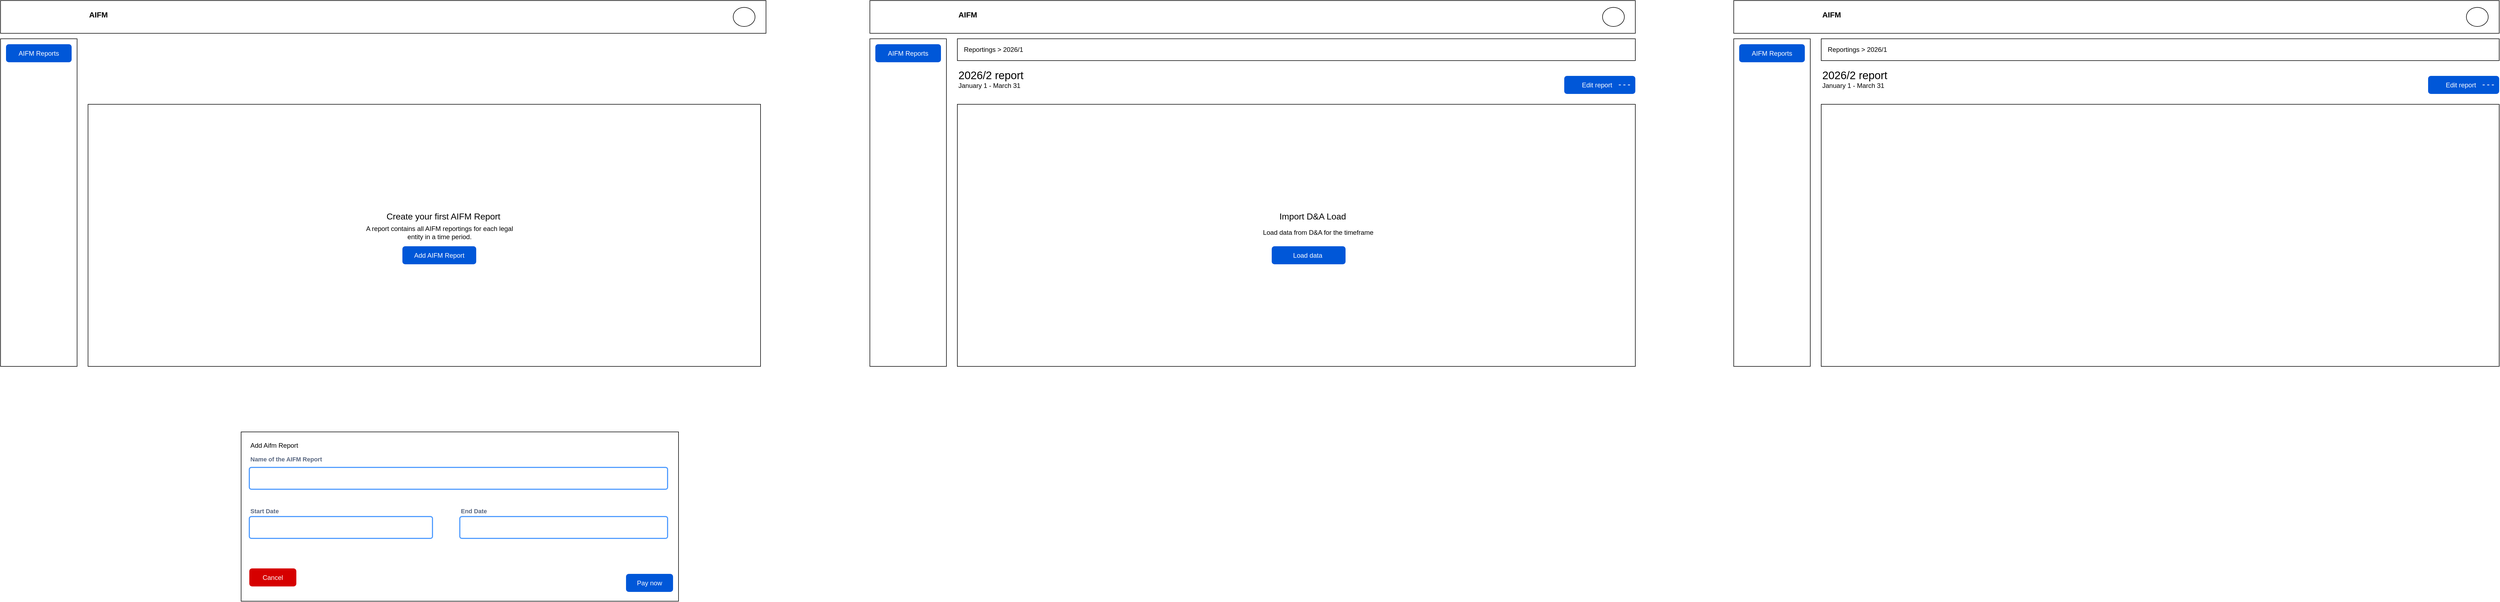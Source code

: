 <mxfile version="28.1.2">
  <diagram name="Page-1" id="4ARpTzNdhLFGgtW9GgOX">
    <mxGraphModel dx="1447" dy="1584" grid="1" gridSize="10" guides="1" tooltips="1" connect="1" arrows="1" fold="1" page="1" pageScale="1" pageWidth="850" pageHeight="1100" math="0" shadow="0">
      <root>
        <mxCell id="0" />
        <mxCell id="1" parent="0" />
        <mxCell id="5kFhr63On37pDTz6j-MV-1" value="" style="rounded=0;whiteSpace=wrap;html=1;" vertex="1" parent="1">
          <mxGeometry x="40" y="80" width="140" height="600" as="geometry" />
        </mxCell>
        <mxCell id="5kFhr63On37pDTz6j-MV-2" value="" style="rounded=0;whiteSpace=wrap;html=1;" vertex="1" parent="1">
          <mxGeometry x="40" y="10" width="1400" height="60" as="geometry" />
        </mxCell>
        <mxCell id="5kFhr63On37pDTz6j-MV-3" value="" style="ellipse;whiteSpace=wrap;html=1;" vertex="1" parent="1">
          <mxGeometry x="1380" y="22.5" width="40" height="35" as="geometry" />
        </mxCell>
        <mxCell id="5kFhr63On37pDTz6j-MV-4" value="&lt;span&gt;&lt;/span&gt;&lt;span&gt;&lt;/span&gt;&lt;span style=&quot;font-weight: bold; font-size: 14px; white-space: pre-wrap;&quot;&gt;AIFM&lt;/span&gt;" style="text;whiteSpace=wrap;html=1;" vertex="1" parent="1">
          <mxGeometry x="200" y="21" width="160" height="32.5" as="geometry" />
        </mxCell>
        <mxCell id="5kFhr63On37pDTz6j-MV-9" value="" style="shape=image;verticalLabelPosition=bottom;labelBackgroundColor=default;verticalAlign=top;aspect=fixed;imageAspect=0;image=https://www.goldingcapital.com/themes/master_theme/logo.svg;" vertex="1" parent="1">
          <mxGeometry x="56.43" y="30" width="103.57" height="14.5" as="geometry" />
        </mxCell>
        <mxCell id="5kFhr63On37pDTz6j-MV-10" value="AIFM Reports" style="rounded=1;fillColor=#0057D8;strokeColor=none;html=1;whiteSpace=wrap;fontColor=#ffffff;align=center;verticalAlign=middle;fontStyle=0;fontSize=12;sketch=0;" vertex="1" parent="1">
          <mxGeometry x="50" y="90" width="120" height="33" as="geometry" />
        </mxCell>
        <mxCell id="5kFhr63On37pDTz6j-MV-11" value="" style="rounded=0;whiteSpace=wrap;html=1;" vertex="1" parent="1">
          <mxGeometry x="200" y="200" width="1230" height="480" as="geometry" />
        </mxCell>
        <mxCell id="5kFhr63On37pDTz6j-MV-12" value="Add AIFM Report" style="rounded=1;fillColor=#0057D8;align=center;strokeColor=none;html=1;whiteSpace=wrap;fontColor=#ffffff;fontSize=12;sketch=0;" vertex="1" parent="1">
          <mxGeometry x="775" y="460" width="135" height="33" as="geometry" />
        </mxCell>
        <mxCell id="5kFhr63On37pDTz6j-MV-14" value="A report contains all AIFM reportings for each legal entity in a time period." style="text;html=1;align=center;verticalAlign=middle;whiteSpace=wrap;rounded=0;fillColor=none;fontSize=12;" vertex="1" parent="1">
          <mxGeometry x="702.5" y="420" width="280" height="30" as="geometry" />
        </mxCell>
        <mxCell id="5kFhr63On37pDTz6j-MV-15" value="Create your first AIFM Report" style="text;html=1;align=center;verticalAlign=middle;whiteSpace=wrap;rounded=0;fillColor=none;fontSize=16;" vertex="1" parent="1">
          <mxGeometry x="710" y="390" width="280" height="30" as="geometry" />
        </mxCell>
        <mxCell id="5kFhr63On37pDTz6j-MV-49" value="" style="rounded=0;whiteSpace=wrap;html=1;" vertex="1" parent="1">
          <mxGeometry x="1630" y="80" width="140" height="600" as="geometry" />
        </mxCell>
        <mxCell id="5kFhr63On37pDTz6j-MV-50" value="" style="rounded=0;whiteSpace=wrap;html=1;" vertex="1" parent="1">
          <mxGeometry x="1630" y="10" width="1400" height="60" as="geometry" />
        </mxCell>
        <mxCell id="5kFhr63On37pDTz6j-MV-51" value="" style="ellipse;whiteSpace=wrap;html=1;" vertex="1" parent="1">
          <mxGeometry x="2970" y="22.5" width="40" height="35" as="geometry" />
        </mxCell>
        <mxCell id="5kFhr63On37pDTz6j-MV-52" value="&lt;span&gt;&lt;/span&gt;&lt;span&gt;&lt;/span&gt;&lt;span style=&quot;font-weight: bold; font-size: 14px; white-space: pre-wrap;&quot;&gt;AIFM&lt;/span&gt;" style="text;whiteSpace=wrap;html=1;" vertex="1" parent="1">
          <mxGeometry x="1790" y="21" width="160" height="32.5" as="geometry" />
        </mxCell>
        <mxCell id="5kFhr63On37pDTz6j-MV-53" value="" style="shape=image;verticalLabelPosition=bottom;labelBackgroundColor=default;verticalAlign=top;aspect=fixed;imageAspect=0;image=https://www.goldingcapital.com/themes/master_theme/logo.svg;" vertex="1" parent="1">
          <mxGeometry x="1646.43" y="30" width="103.57" height="14.5" as="geometry" />
        </mxCell>
        <mxCell id="5kFhr63On37pDTz6j-MV-54" value="AIFM Reports" style="rounded=1;fillColor=#0057D8;strokeColor=none;html=1;whiteSpace=wrap;fontColor=#ffffff;align=center;verticalAlign=middle;fontStyle=0;fontSize=12;sketch=0;" vertex="1" parent="1">
          <mxGeometry x="1640" y="90" width="120" height="33" as="geometry" />
        </mxCell>
        <mxCell id="5kFhr63On37pDTz6j-MV-55" value="" style="rounded=0;whiteSpace=wrap;html=1;" vertex="1" parent="1">
          <mxGeometry x="1790" y="200" width="1240" height="480" as="geometry" />
        </mxCell>
        <mxCell id="5kFhr63On37pDTz6j-MV-56" value="Load data&amp;nbsp;" style="rounded=1;fillColor=#0057D8;align=center;strokeColor=none;html=1;whiteSpace=wrap;fontColor=#ffffff;fontSize=12;sketch=0;" vertex="1" parent="1">
          <mxGeometry x="2365" y="460" width="135" height="33" as="geometry" />
        </mxCell>
        <mxCell id="5kFhr63On37pDTz6j-MV-58" value="Load data from D&amp;amp;A for the timeframe" style="text;html=1;align=center;verticalAlign=middle;whiteSpace=wrap;rounded=0;fillColor=none;fontSize=12;" vertex="1" parent="1">
          <mxGeometry x="2310" y="420" width="280" height="30" as="geometry" />
        </mxCell>
        <mxCell id="5kFhr63On37pDTz6j-MV-59" value="Import D&amp;amp;A Load" style="text;html=1;align=center;verticalAlign=middle;whiteSpace=wrap;rounded=0;fillColor=none;fontSize=16;" vertex="1" parent="1">
          <mxGeometry x="2300" y="390" width="280" height="30" as="geometry" />
        </mxCell>
        <mxCell id="5kFhr63On37pDTz6j-MV-61" value="" style="rounded=0;whiteSpace=wrap;html=1;" vertex="1" parent="1">
          <mxGeometry x="480" y="800" width="800" height="310" as="geometry" />
        </mxCell>
        <mxCell id="5kFhr63On37pDTz6j-MV-62" value="Add Aifm Report" style="text;html=1;align=left;verticalAlign=middle;whiteSpace=wrap;rounded=0;" vertex="1" parent="1">
          <mxGeometry x="495" y="810" width="280" height="30" as="geometry" />
        </mxCell>
        <mxCell id="5kFhr63On37pDTz6j-MV-63" value="Name of the AIFM Report" style="fillColor=none;strokeColor=none;html=1;fontSize=11;fontStyle=0;align=left;fontColor=#596780;fontStyle=1;fontSize=11" vertex="1" parent="1">
          <mxGeometry x="495" y="840" width="240" height="20" as="geometry" />
        </mxCell>
        <mxCell id="5kFhr63On37pDTz6j-MV-64" value="" style="rounded=1;arcSize=9;align=left;spacingLeft=5;strokeColor=#4C9AFF;html=1;strokeWidth=2;fontSize=12" vertex="1" parent="1">
          <mxGeometry x="495" y="865" width="765" height="40" as="geometry" />
        </mxCell>
        <mxCell id="5kFhr63On37pDTz6j-MV-66" value="Start Date" style="fillColor=none;strokeColor=none;html=1;fontSize=11;fontStyle=0;align=left;fontColor=#596780;fontStyle=1;fontSize=11" vertex="1" parent="1">
          <mxGeometry x="495" y="935" width="240" height="20" as="geometry" />
        </mxCell>
        <mxCell id="5kFhr63On37pDTz6j-MV-67" value="" style="rounded=1;arcSize=9;align=left;spacingLeft=5;strokeColor=#4C9AFF;html=1;strokeWidth=2;fontSize=12" vertex="1" parent="1">
          <mxGeometry x="495" y="955" width="335" height="40" as="geometry" />
        </mxCell>
        <mxCell id="5kFhr63On37pDTz6j-MV-77" value="" style="rounded=1;arcSize=9;align=left;spacingLeft=5;strokeColor=#4C9AFF;html=1;strokeWidth=2;fontSize=12" vertex="1" parent="1">
          <mxGeometry x="880" y="955" width="380" height="40" as="geometry" />
        </mxCell>
        <mxCell id="5kFhr63On37pDTz6j-MV-78" value="End Date" style="fillColor=none;strokeColor=none;html=1;fontSize=11;fontStyle=0;align=left;fontColor=#596780;fontStyle=1;fontSize=11" vertex="1" parent="1">
          <mxGeometry x="880" y="935" width="240" height="20" as="geometry" />
        </mxCell>
        <mxCell id="5kFhr63On37pDTz6j-MV-80" value="Cancel" style="rounded=1;fillColor=light-dark(#d60000, #67b2ff);align=center;strokeColor=none;html=1;whiteSpace=wrap;fontColor=#ffffff;fontSize=12;sketch=0;" vertex="1" parent="1">
          <mxGeometry x="495" y="1050" width="86" height="33" as="geometry" />
        </mxCell>
        <mxCell id="5kFhr63On37pDTz6j-MV-82" value="Pay now" style="rounded=1;fillColor=#0057D8;align=center;strokeColor=none;html=1;whiteSpace=wrap;fontColor=#ffffff;fontSize=12;sketch=0;" vertex="1" parent="1">
          <mxGeometry x="1184" y="1060" width="86" height="33" as="geometry" />
        </mxCell>
        <mxCell id="5kFhr63On37pDTz6j-MV-85" value="" style="group" vertex="1" connectable="0" parent="1">
          <mxGeometry x="1790" y="80" width="1240" height="40" as="geometry" />
        </mxCell>
        <mxCell id="5kFhr63On37pDTz6j-MV-83" value="" style="rounded=0;whiteSpace=wrap;html=1;" vertex="1" parent="5kFhr63On37pDTz6j-MV-85">
          <mxGeometry width="1240" height="40" as="geometry" />
        </mxCell>
        <mxCell id="5kFhr63On37pDTz6j-MV-84" value="Reportings &amp;gt; 2026/1&amp;nbsp;" style="text;html=1;align=left;verticalAlign=middle;whiteSpace=wrap;rounded=0;" vertex="1" parent="5kFhr63On37pDTz6j-MV-85">
          <mxGeometry x="10" y="10" width="200" height="20" as="geometry" />
        </mxCell>
        <mxCell id="5kFhr63On37pDTz6j-MV-88" value="Edit report" style="rounded=1;fillColor=#0057D8;strokeColor=none;html=1;whiteSpace=wrap;fontColor=#ffffff;align=center;verticalAlign=middle;fontStyle=0;fontSize=12;sketch=0;labelPosition=center;verticalLabelPosition=middle;spacingLeft=-10;" vertex="1" parent="1">
          <mxGeometry x="2900" y="148" width="130" height="33" as="geometry" />
        </mxCell>
        <mxCell id="5kFhr63On37pDTz6j-MV-89" value="" style="group" vertex="1" connectable="0" parent="1">
          <mxGeometry x="1790" y="131" width="330" height="50" as="geometry" />
        </mxCell>
        <mxCell id="5kFhr63On37pDTz6j-MV-86" value="&lt;font style=&quot;font-size: 20px;&quot;&gt;2026/2 report&lt;/font&gt;" style="text;html=1;align=left;verticalAlign=middle;whiteSpace=wrap;rounded=0;" vertex="1" parent="5kFhr63On37pDTz6j-MV-89">
          <mxGeometry width="330" height="30" as="geometry" />
        </mxCell>
        <mxCell id="5kFhr63On37pDTz6j-MV-87" value="&lt;font&gt;January 1 - March 31&lt;/font&gt;" style="text;html=1;align=left;verticalAlign=middle;whiteSpace=wrap;rounded=0;" vertex="1" parent="5kFhr63On37pDTz6j-MV-89">
          <mxGeometry y="20" width="330" height="30" as="geometry" />
        </mxCell>
        <mxCell id="5kFhr63On37pDTz6j-MV-90" value="" style="verticalLabelPosition=bottom;align=center;labelBackgroundColor=default;verticalAlign=top;strokeWidth=1;strokeColor=#FFFFFF;shadow=0;dashed=0;shape=mxgraph.ios7.icons.page_navigation;pointerEvents=1;fontColor=default;convertToSvg=0;html=1;fillColor=default;perimeterSpacing=0;" vertex="1" parent="1">
          <mxGeometry x="3000" y="164.25" width="20" height="0.5" as="geometry" />
        </mxCell>
        <mxCell id="5kFhr63On37pDTz6j-MV-107" value="" style="rounded=0;whiteSpace=wrap;html=1;" vertex="1" parent="1">
          <mxGeometry x="3210" y="80" width="140" height="600" as="geometry" />
        </mxCell>
        <mxCell id="5kFhr63On37pDTz6j-MV-108" value="" style="rounded=0;whiteSpace=wrap;html=1;" vertex="1" parent="1">
          <mxGeometry x="3210" y="10" width="1400" height="60" as="geometry" />
        </mxCell>
        <mxCell id="5kFhr63On37pDTz6j-MV-109" value="" style="ellipse;whiteSpace=wrap;html=1;" vertex="1" parent="1">
          <mxGeometry x="4550" y="22.5" width="40" height="35" as="geometry" />
        </mxCell>
        <mxCell id="5kFhr63On37pDTz6j-MV-110" value="&lt;span&gt;&lt;/span&gt;&lt;span&gt;&lt;/span&gt;&lt;span style=&quot;font-weight: bold; font-size: 14px; white-space: pre-wrap;&quot;&gt;AIFM&lt;/span&gt;" style="text;whiteSpace=wrap;html=1;" vertex="1" parent="1">
          <mxGeometry x="3370" y="21" width="160" height="32.5" as="geometry" />
        </mxCell>
        <mxCell id="5kFhr63On37pDTz6j-MV-111" value="" style="shape=image;verticalLabelPosition=bottom;labelBackgroundColor=default;verticalAlign=top;aspect=fixed;imageAspect=0;image=https://www.goldingcapital.com/themes/master_theme/logo.svg;" vertex="1" parent="1">
          <mxGeometry x="3226.43" y="30" width="103.57" height="14.5" as="geometry" />
        </mxCell>
        <mxCell id="5kFhr63On37pDTz6j-MV-112" value="AIFM Reports" style="rounded=1;fillColor=#0057D8;strokeColor=none;html=1;whiteSpace=wrap;fontColor=#ffffff;align=center;verticalAlign=middle;fontStyle=0;fontSize=12;sketch=0;" vertex="1" parent="1">
          <mxGeometry x="3220" y="90" width="120" height="33" as="geometry" />
        </mxCell>
        <mxCell id="5kFhr63On37pDTz6j-MV-113" value="" style="rounded=0;whiteSpace=wrap;html=1;" vertex="1" parent="1">
          <mxGeometry x="3370" y="200" width="1240" height="480" as="geometry" />
        </mxCell>
        <mxCell id="5kFhr63On37pDTz6j-MV-117" value="" style="group" vertex="1" connectable="0" parent="1">
          <mxGeometry x="3370" y="80" width="1240" height="40" as="geometry" />
        </mxCell>
        <mxCell id="5kFhr63On37pDTz6j-MV-118" value="" style="rounded=0;whiteSpace=wrap;html=1;" vertex="1" parent="5kFhr63On37pDTz6j-MV-117">
          <mxGeometry width="1240" height="40" as="geometry" />
        </mxCell>
        <mxCell id="5kFhr63On37pDTz6j-MV-119" value="Reportings &amp;gt; 2026/1&amp;nbsp;" style="text;html=1;align=left;verticalAlign=middle;whiteSpace=wrap;rounded=0;" vertex="1" parent="5kFhr63On37pDTz6j-MV-117">
          <mxGeometry x="10" y="10" width="200" height="20" as="geometry" />
        </mxCell>
        <mxCell id="5kFhr63On37pDTz6j-MV-120" value="Edit report" style="rounded=1;fillColor=#0057D8;strokeColor=none;html=1;whiteSpace=wrap;fontColor=#ffffff;align=center;verticalAlign=middle;fontStyle=0;fontSize=12;sketch=0;labelPosition=center;verticalLabelPosition=middle;spacingLeft=-10;" vertex="1" parent="1">
          <mxGeometry x="4480" y="148" width="130" height="33" as="geometry" />
        </mxCell>
        <mxCell id="5kFhr63On37pDTz6j-MV-121" value="" style="group" vertex="1" connectable="0" parent="1">
          <mxGeometry x="3370" y="131" width="330" height="50" as="geometry" />
        </mxCell>
        <mxCell id="5kFhr63On37pDTz6j-MV-122" value="&lt;font style=&quot;font-size: 20px;&quot;&gt;2026/2 report&lt;/font&gt;" style="text;html=1;align=left;verticalAlign=middle;whiteSpace=wrap;rounded=0;" vertex="1" parent="5kFhr63On37pDTz6j-MV-121">
          <mxGeometry width="330" height="30" as="geometry" />
        </mxCell>
        <mxCell id="5kFhr63On37pDTz6j-MV-123" value="&lt;font&gt;January 1 - March 31&lt;/font&gt;" style="text;html=1;align=left;verticalAlign=middle;whiteSpace=wrap;rounded=0;" vertex="1" parent="5kFhr63On37pDTz6j-MV-121">
          <mxGeometry y="20" width="330" height="30" as="geometry" />
        </mxCell>
        <mxCell id="5kFhr63On37pDTz6j-MV-124" value="" style="verticalLabelPosition=bottom;align=center;labelBackgroundColor=default;verticalAlign=top;strokeWidth=1;strokeColor=#FFFFFF;shadow=0;dashed=0;shape=mxgraph.ios7.icons.page_navigation;pointerEvents=1;fontColor=default;convertToSvg=0;html=1;fillColor=default;perimeterSpacing=0;" vertex="1" parent="1">
          <mxGeometry x="4580" y="164.25" width="20" height="0.5" as="geometry" />
        </mxCell>
      </root>
    </mxGraphModel>
  </diagram>
</mxfile>
